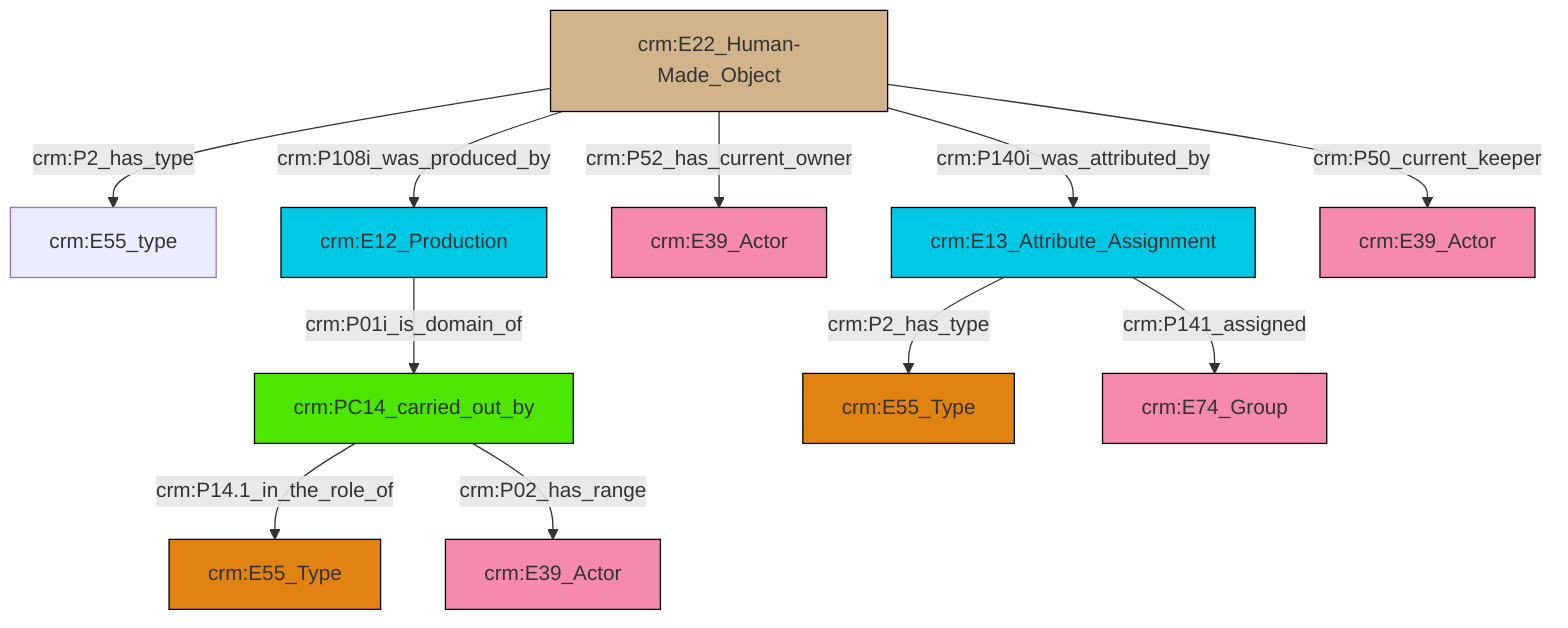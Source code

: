 graph TD
classDef Literal fill:#f2f2f2,stroke:#000000;
classDef CRM_Entity fill:#FFFFFF,stroke:#000000;
classDef Temporal_Entity fill:#00C9E6, stroke:#000000;
classDef Type fill:#E18312, stroke:#000000;
classDef Time-Span fill:#2C9C91, stroke:#000000;
classDef Appellation fill:#FFEB7F, stroke:#000000;
classDef Place fill:#008836, stroke:#000000;
classDef Persistent_Item fill:#B266B2, stroke:#000000;
classDef Conceptual_Object fill:#FFD700, stroke:#000000;
classDef Physical_Thing fill:#D2B48C, stroke:#000000;
classDef Actor fill:#f58aad, stroke:#000000;
classDef PC_Classes fill:#4ce600, stroke:#000000;
classDef Multi fill:#cccccc,stroke:#000000;

2["crm:E22_Human-Made_Object"]:::Physical_Thing -->|crm:P140i_was_attributed_by| 3["crm:E13_Attribute_Assignment"]:::Temporal_Entity
4["crm:PC14_carried_out_by"]:::PC_Classes -->|crm:P14.1_in_the_role_of| 5["crm:E55_Type"]:::Type
2["crm:E22_Human-Made_Object"]:::Physical_Thing -->|crm:P108i_was_produced_by| 8["crm:E12_Production"]:::Temporal_Entity
2["crm:E22_Human-Made_Object"]:::Physical_Thing -->|crm:P52_has_current_owner| 6["crm:E39_Actor"]:::Actor
4["crm:PC14_carried_out_by"]:::PC_Classes -->|crm:P02_has_range| 12["crm:E39_Actor"]:::Actor
3["crm:E13_Attribute_Assignment"]:::Temporal_Entity -->|crm:P2_has_type| 16["crm:E55_Type"]:::Type
2["crm:E22_Human-Made_Object"]:::Physical_Thing -->|crm:P2_has_type| 0["crm:E55_type"]:::Default
8["crm:E12_Production"]:::Temporal_Entity -->|crm:P01i_is_domain_of| 4["crm:PC14_carried_out_by"]:::PC_Classes
3["crm:E13_Attribute_Assignment"]:::Temporal_Entity -->|crm:P141_assigned| 18["crm:E74_Group"]:::Actor
2["crm:E22_Human-Made_Object"]:::Physical_Thing -->|crm:P50_current_keeper| 14["crm:E39_Actor"]:::Actor
